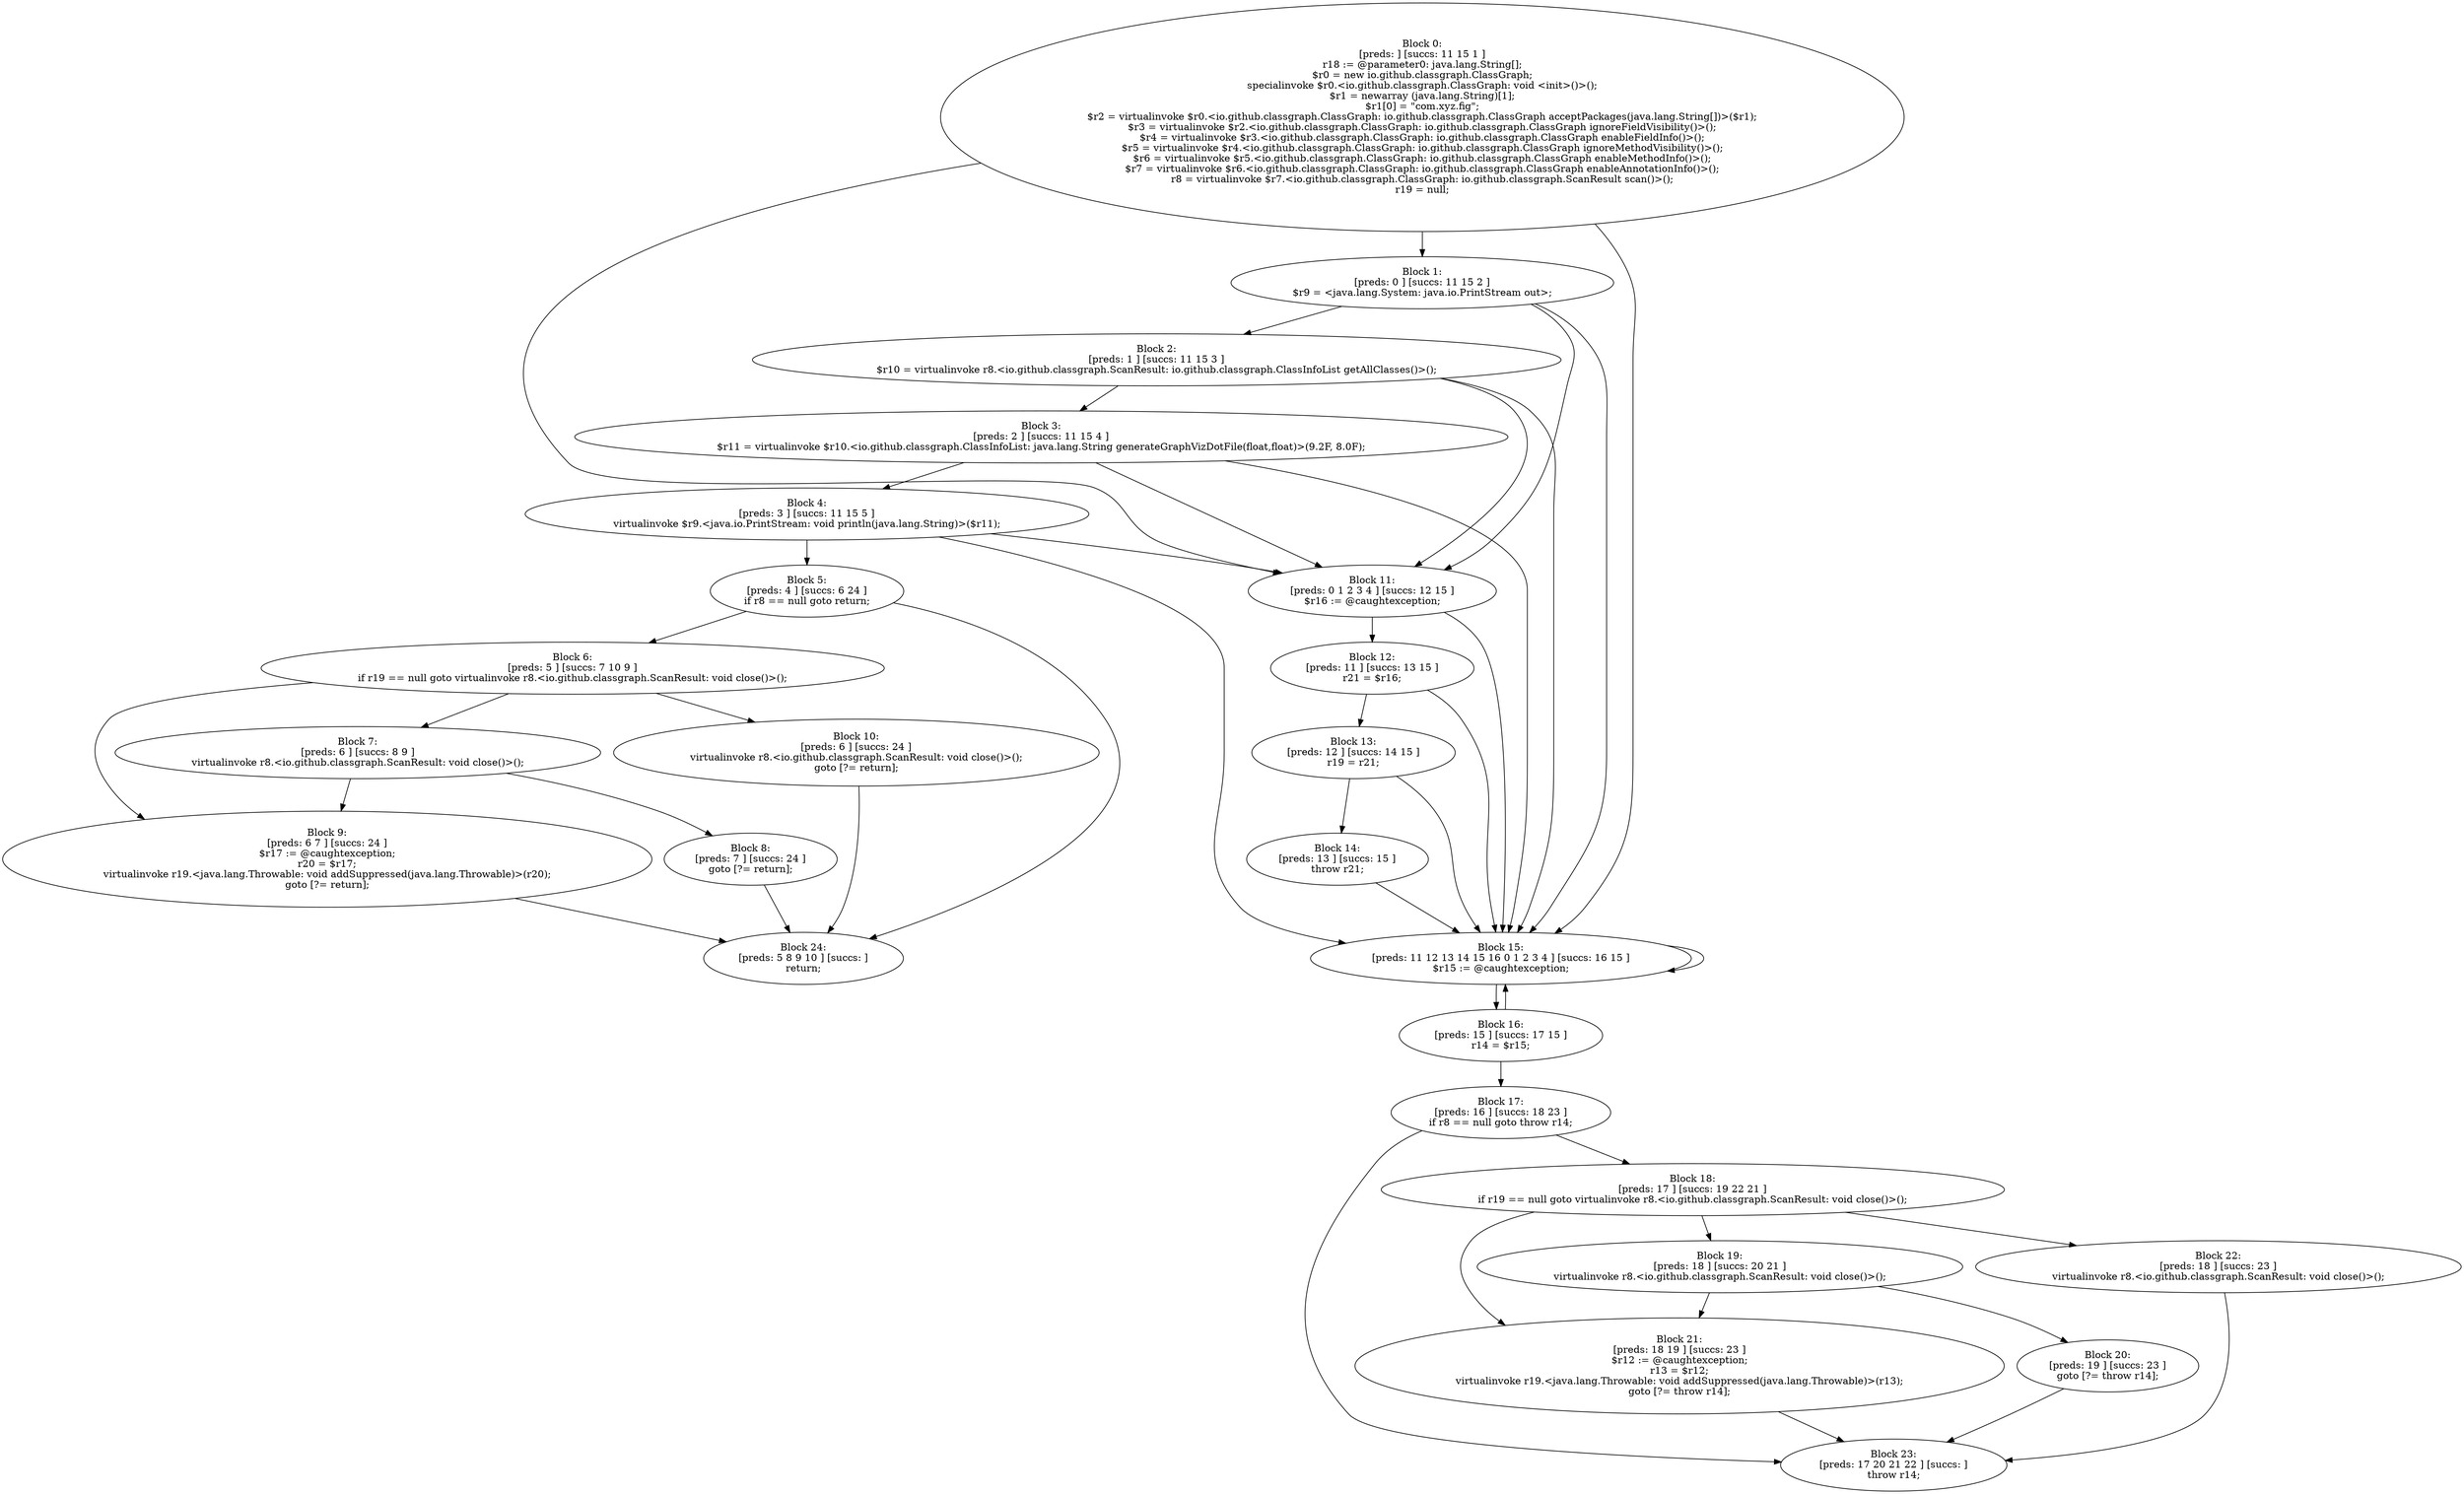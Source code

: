 digraph "unitGraph" {
    "Block 0:
[preds: ] [succs: 11 15 1 ]
r18 := @parameter0: java.lang.String[];
$r0 = new io.github.classgraph.ClassGraph;
specialinvoke $r0.<io.github.classgraph.ClassGraph: void <init>()>();
$r1 = newarray (java.lang.String)[1];
$r1[0] = \"com.xyz.fig\";
$r2 = virtualinvoke $r0.<io.github.classgraph.ClassGraph: io.github.classgraph.ClassGraph acceptPackages(java.lang.String[])>($r1);
$r3 = virtualinvoke $r2.<io.github.classgraph.ClassGraph: io.github.classgraph.ClassGraph ignoreFieldVisibility()>();
$r4 = virtualinvoke $r3.<io.github.classgraph.ClassGraph: io.github.classgraph.ClassGraph enableFieldInfo()>();
$r5 = virtualinvoke $r4.<io.github.classgraph.ClassGraph: io.github.classgraph.ClassGraph ignoreMethodVisibility()>();
$r6 = virtualinvoke $r5.<io.github.classgraph.ClassGraph: io.github.classgraph.ClassGraph enableMethodInfo()>();
$r7 = virtualinvoke $r6.<io.github.classgraph.ClassGraph: io.github.classgraph.ClassGraph enableAnnotationInfo()>();
r8 = virtualinvoke $r7.<io.github.classgraph.ClassGraph: io.github.classgraph.ScanResult scan()>();
r19 = null;
"
    "Block 1:
[preds: 0 ] [succs: 11 15 2 ]
$r9 = <java.lang.System: java.io.PrintStream out>;
"
    "Block 2:
[preds: 1 ] [succs: 11 15 3 ]
$r10 = virtualinvoke r8.<io.github.classgraph.ScanResult: io.github.classgraph.ClassInfoList getAllClasses()>();
"
    "Block 3:
[preds: 2 ] [succs: 11 15 4 ]
$r11 = virtualinvoke $r10.<io.github.classgraph.ClassInfoList: java.lang.String generateGraphVizDotFile(float,float)>(9.2F, 8.0F);
"
    "Block 4:
[preds: 3 ] [succs: 11 15 5 ]
virtualinvoke $r9.<java.io.PrintStream: void println(java.lang.String)>($r11);
"
    "Block 5:
[preds: 4 ] [succs: 6 24 ]
if r8 == null goto return;
"
    "Block 6:
[preds: 5 ] [succs: 7 10 9 ]
if r19 == null goto virtualinvoke r8.<io.github.classgraph.ScanResult: void close()>();
"
    "Block 7:
[preds: 6 ] [succs: 8 9 ]
virtualinvoke r8.<io.github.classgraph.ScanResult: void close()>();
"
    "Block 8:
[preds: 7 ] [succs: 24 ]
goto [?= return];
"
    "Block 9:
[preds: 6 7 ] [succs: 24 ]
$r17 := @caughtexception;
r20 = $r17;
virtualinvoke r19.<java.lang.Throwable: void addSuppressed(java.lang.Throwable)>(r20);
goto [?= return];
"
    "Block 10:
[preds: 6 ] [succs: 24 ]
virtualinvoke r8.<io.github.classgraph.ScanResult: void close()>();
goto [?= return];
"
    "Block 11:
[preds: 0 1 2 3 4 ] [succs: 12 15 ]
$r16 := @caughtexception;
"
    "Block 12:
[preds: 11 ] [succs: 13 15 ]
r21 = $r16;
"
    "Block 13:
[preds: 12 ] [succs: 14 15 ]
r19 = r21;
"
    "Block 14:
[preds: 13 ] [succs: 15 ]
throw r21;
"
    "Block 15:
[preds: 11 12 13 14 15 16 0 1 2 3 4 ] [succs: 16 15 ]
$r15 := @caughtexception;
"
    "Block 16:
[preds: 15 ] [succs: 17 15 ]
r14 = $r15;
"
    "Block 17:
[preds: 16 ] [succs: 18 23 ]
if r8 == null goto throw r14;
"
    "Block 18:
[preds: 17 ] [succs: 19 22 21 ]
if r19 == null goto virtualinvoke r8.<io.github.classgraph.ScanResult: void close()>();
"
    "Block 19:
[preds: 18 ] [succs: 20 21 ]
virtualinvoke r8.<io.github.classgraph.ScanResult: void close()>();
"
    "Block 20:
[preds: 19 ] [succs: 23 ]
goto [?= throw r14];
"
    "Block 21:
[preds: 18 19 ] [succs: 23 ]
$r12 := @caughtexception;
r13 = $r12;
virtualinvoke r19.<java.lang.Throwable: void addSuppressed(java.lang.Throwable)>(r13);
goto [?= throw r14];
"
    "Block 22:
[preds: 18 ] [succs: 23 ]
virtualinvoke r8.<io.github.classgraph.ScanResult: void close()>();
"
    "Block 23:
[preds: 17 20 21 22 ] [succs: ]
throw r14;
"
    "Block 24:
[preds: 5 8 9 10 ] [succs: ]
return;
"
    "Block 0:
[preds: ] [succs: 11 15 1 ]
r18 := @parameter0: java.lang.String[];
$r0 = new io.github.classgraph.ClassGraph;
specialinvoke $r0.<io.github.classgraph.ClassGraph: void <init>()>();
$r1 = newarray (java.lang.String)[1];
$r1[0] = \"com.xyz.fig\";
$r2 = virtualinvoke $r0.<io.github.classgraph.ClassGraph: io.github.classgraph.ClassGraph acceptPackages(java.lang.String[])>($r1);
$r3 = virtualinvoke $r2.<io.github.classgraph.ClassGraph: io.github.classgraph.ClassGraph ignoreFieldVisibility()>();
$r4 = virtualinvoke $r3.<io.github.classgraph.ClassGraph: io.github.classgraph.ClassGraph enableFieldInfo()>();
$r5 = virtualinvoke $r4.<io.github.classgraph.ClassGraph: io.github.classgraph.ClassGraph ignoreMethodVisibility()>();
$r6 = virtualinvoke $r5.<io.github.classgraph.ClassGraph: io.github.classgraph.ClassGraph enableMethodInfo()>();
$r7 = virtualinvoke $r6.<io.github.classgraph.ClassGraph: io.github.classgraph.ClassGraph enableAnnotationInfo()>();
r8 = virtualinvoke $r7.<io.github.classgraph.ClassGraph: io.github.classgraph.ScanResult scan()>();
r19 = null;
"->"Block 11:
[preds: 0 1 2 3 4 ] [succs: 12 15 ]
$r16 := @caughtexception;
";
    "Block 0:
[preds: ] [succs: 11 15 1 ]
r18 := @parameter0: java.lang.String[];
$r0 = new io.github.classgraph.ClassGraph;
specialinvoke $r0.<io.github.classgraph.ClassGraph: void <init>()>();
$r1 = newarray (java.lang.String)[1];
$r1[0] = \"com.xyz.fig\";
$r2 = virtualinvoke $r0.<io.github.classgraph.ClassGraph: io.github.classgraph.ClassGraph acceptPackages(java.lang.String[])>($r1);
$r3 = virtualinvoke $r2.<io.github.classgraph.ClassGraph: io.github.classgraph.ClassGraph ignoreFieldVisibility()>();
$r4 = virtualinvoke $r3.<io.github.classgraph.ClassGraph: io.github.classgraph.ClassGraph enableFieldInfo()>();
$r5 = virtualinvoke $r4.<io.github.classgraph.ClassGraph: io.github.classgraph.ClassGraph ignoreMethodVisibility()>();
$r6 = virtualinvoke $r5.<io.github.classgraph.ClassGraph: io.github.classgraph.ClassGraph enableMethodInfo()>();
$r7 = virtualinvoke $r6.<io.github.classgraph.ClassGraph: io.github.classgraph.ClassGraph enableAnnotationInfo()>();
r8 = virtualinvoke $r7.<io.github.classgraph.ClassGraph: io.github.classgraph.ScanResult scan()>();
r19 = null;
"->"Block 15:
[preds: 11 12 13 14 15 16 0 1 2 3 4 ] [succs: 16 15 ]
$r15 := @caughtexception;
";
    "Block 0:
[preds: ] [succs: 11 15 1 ]
r18 := @parameter0: java.lang.String[];
$r0 = new io.github.classgraph.ClassGraph;
specialinvoke $r0.<io.github.classgraph.ClassGraph: void <init>()>();
$r1 = newarray (java.lang.String)[1];
$r1[0] = \"com.xyz.fig\";
$r2 = virtualinvoke $r0.<io.github.classgraph.ClassGraph: io.github.classgraph.ClassGraph acceptPackages(java.lang.String[])>($r1);
$r3 = virtualinvoke $r2.<io.github.classgraph.ClassGraph: io.github.classgraph.ClassGraph ignoreFieldVisibility()>();
$r4 = virtualinvoke $r3.<io.github.classgraph.ClassGraph: io.github.classgraph.ClassGraph enableFieldInfo()>();
$r5 = virtualinvoke $r4.<io.github.classgraph.ClassGraph: io.github.classgraph.ClassGraph ignoreMethodVisibility()>();
$r6 = virtualinvoke $r5.<io.github.classgraph.ClassGraph: io.github.classgraph.ClassGraph enableMethodInfo()>();
$r7 = virtualinvoke $r6.<io.github.classgraph.ClassGraph: io.github.classgraph.ClassGraph enableAnnotationInfo()>();
r8 = virtualinvoke $r7.<io.github.classgraph.ClassGraph: io.github.classgraph.ScanResult scan()>();
r19 = null;
"->"Block 1:
[preds: 0 ] [succs: 11 15 2 ]
$r9 = <java.lang.System: java.io.PrintStream out>;
";
    "Block 1:
[preds: 0 ] [succs: 11 15 2 ]
$r9 = <java.lang.System: java.io.PrintStream out>;
"->"Block 11:
[preds: 0 1 2 3 4 ] [succs: 12 15 ]
$r16 := @caughtexception;
";
    "Block 1:
[preds: 0 ] [succs: 11 15 2 ]
$r9 = <java.lang.System: java.io.PrintStream out>;
"->"Block 15:
[preds: 11 12 13 14 15 16 0 1 2 3 4 ] [succs: 16 15 ]
$r15 := @caughtexception;
";
    "Block 1:
[preds: 0 ] [succs: 11 15 2 ]
$r9 = <java.lang.System: java.io.PrintStream out>;
"->"Block 2:
[preds: 1 ] [succs: 11 15 3 ]
$r10 = virtualinvoke r8.<io.github.classgraph.ScanResult: io.github.classgraph.ClassInfoList getAllClasses()>();
";
    "Block 2:
[preds: 1 ] [succs: 11 15 3 ]
$r10 = virtualinvoke r8.<io.github.classgraph.ScanResult: io.github.classgraph.ClassInfoList getAllClasses()>();
"->"Block 11:
[preds: 0 1 2 3 4 ] [succs: 12 15 ]
$r16 := @caughtexception;
";
    "Block 2:
[preds: 1 ] [succs: 11 15 3 ]
$r10 = virtualinvoke r8.<io.github.classgraph.ScanResult: io.github.classgraph.ClassInfoList getAllClasses()>();
"->"Block 15:
[preds: 11 12 13 14 15 16 0 1 2 3 4 ] [succs: 16 15 ]
$r15 := @caughtexception;
";
    "Block 2:
[preds: 1 ] [succs: 11 15 3 ]
$r10 = virtualinvoke r8.<io.github.classgraph.ScanResult: io.github.classgraph.ClassInfoList getAllClasses()>();
"->"Block 3:
[preds: 2 ] [succs: 11 15 4 ]
$r11 = virtualinvoke $r10.<io.github.classgraph.ClassInfoList: java.lang.String generateGraphVizDotFile(float,float)>(9.2F, 8.0F);
";
    "Block 3:
[preds: 2 ] [succs: 11 15 4 ]
$r11 = virtualinvoke $r10.<io.github.classgraph.ClassInfoList: java.lang.String generateGraphVizDotFile(float,float)>(9.2F, 8.0F);
"->"Block 11:
[preds: 0 1 2 3 4 ] [succs: 12 15 ]
$r16 := @caughtexception;
";
    "Block 3:
[preds: 2 ] [succs: 11 15 4 ]
$r11 = virtualinvoke $r10.<io.github.classgraph.ClassInfoList: java.lang.String generateGraphVizDotFile(float,float)>(9.2F, 8.0F);
"->"Block 15:
[preds: 11 12 13 14 15 16 0 1 2 3 4 ] [succs: 16 15 ]
$r15 := @caughtexception;
";
    "Block 3:
[preds: 2 ] [succs: 11 15 4 ]
$r11 = virtualinvoke $r10.<io.github.classgraph.ClassInfoList: java.lang.String generateGraphVizDotFile(float,float)>(9.2F, 8.0F);
"->"Block 4:
[preds: 3 ] [succs: 11 15 5 ]
virtualinvoke $r9.<java.io.PrintStream: void println(java.lang.String)>($r11);
";
    "Block 4:
[preds: 3 ] [succs: 11 15 5 ]
virtualinvoke $r9.<java.io.PrintStream: void println(java.lang.String)>($r11);
"->"Block 11:
[preds: 0 1 2 3 4 ] [succs: 12 15 ]
$r16 := @caughtexception;
";
    "Block 4:
[preds: 3 ] [succs: 11 15 5 ]
virtualinvoke $r9.<java.io.PrintStream: void println(java.lang.String)>($r11);
"->"Block 15:
[preds: 11 12 13 14 15 16 0 1 2 3 4 ] [succs: 16 15 ]
$r15 := @caughtexception;
";
    "Block 4:
[preds: 3 ] [succs: 11 15 5 ]
virtualinvoke $r9.<java.io.PrintStream: void println(java.lang.String)>($r11);
"->"Block 5:
[preds: 4 ] [succs: 6 24 ]
if r8 == null goto return;
";
    "Block 5:
[preds: 4 ] [succs: 6 24 ]
if r8 == null goto return;
"->"Block 6:
[preds: 5 ] [succs: 7 10 9 ]
if r19 == null goto virtualinvoke r8.<io.github.classgraph.ScanResult: void close()>();
";
    "Block 5:
[preds: 4 ] [succs: 6 24 ]
if r8 == null goto return;
"->"Block 24:
[preds: 5 8 9 10 ] [succs: ]
return;
";
    "Block 6:
[preds: 5 ] [succs: 7 10 9 ]
if r19 == null goto virtualinvoke r8.<io.github.classgraph.ScanResult: void close()>();
"->"Block 7:
[preds: 6 ] [succs: 8 9 ]
virtualinvoke r8.<io.github.classgraph.ScanResult: void close()>();
";
    "Block 6:
[preds: 5 ] [succs: 7 10 9 ]
if r19 == null goto virtualinvoke r8.<io.github.classgraph.ScanResult: void close()>();
"->"Block 10:
[preds: 6 ] [succs: 24 ]
virtualinvoke r8.<io.github.classgraph.ScanResult: void close()>();
goto [?= return];
";
    "Block 6:
[preds: 5 ] [succs: 7 10 9 ]
if r19 == null goto virtualinvoke r8.<io.github.classgraph.ScanResult: void close()>();
"->"Block 9:
[preds: 6 7 ] [succs: 24 ]
$r17 := @caughtexception;
r20 = $r17;
virtualinvoke r19.<java.lang.Throwable: void addSuppressed(java.lang.Throwable)>(r20);
goto [?= return];
";
    "Block 7:
[preds: 6 ] [succs: 8 9 ]
virtualinvoke r8.<io.github.classgraph.ScanResult: void close()>();
"->"Block 8:
[preds: 7 ] [succs: 24 ]
goto [?= return];
";
    "Block 7:
[preds: 6 ] [succs: 8 9 ]
virtualinvoke r8.<io.github.classgraph.ScanResult: void close()>();
"->"Block 9:
[preds: 6 7 ] [succs: 24 ]
$r17 := @caughtexception;
r20 = $r17;
virtualinvoke r19.<java.lang.Throwable: void addSuppressed(java.lang.Throwable)>(r20);
goto [?= return];
";
    "Block 8:
[preds: 7 ] [succs: 24 ]
goto [?= return];
"->"Block 24:
[preds: 5 8 9 10 ] [succs: ]
return;
";
    "Block 9:
[preds: 6 7 ] [succs: 24 ]
$r17 := @caughtexception;
r20 = $r17;
virtualinvoke r19.<java.lang.Throwable: void addSuppressed(java.lang.Throwable)>(r20);
goto [?= return];
"->"Block 24:
[preds: 5 8 9 10 ] [succs: ]
return;
";
    "Block 10:
[preds: 6 ] [succs: 24 ]
virtualinvoke r8.<io.github.classgraph.ScanResult: void close()>();
goto [?= return];
"->"Block 24:
[preds: 5 8 9 10 ] [succs: ]
return;
";
    "Block 11:
[preds: 0 1 2 3 4 ] [succs: 12 15 ]
$r16 := @caughtexception;
"->"Block 12:
[preds: 11 ] [succs: 13 15 ]
r21 = $r16;
";
    "Block 11:
[preds: 0 1 2 3 4 ] [succs: 12 15 ]
$r16 := @caughtexception;
"->"Block 15:
[preds: 11 12 13 14 15 16 0 1 2 3 4 ] [succs: 16 15 ]
$r15 := @caughtexception;
";
    "Block 12:
[preds: 11 ] [succs: 13 15 ]
r21 = $r16;
"->"Block 13:
[preds: 12 ] [succs: 14 15 ]
r19 = r21;
";
    "Block 12:
[preds: 11 ] [succs: 13 15 ]
r21 = $r16;
"->"Block 15:
[preds: 11 12 13 14 15 16 0 1 2 3 4 ] [succs: 16 15 ]
$r15 := @caughtexception;
";
    "Block 13:
[preds: 12 ] [succs: 14 15 ]
r19 = r21;
"->"Block 14:
[preds: 13 ] [succs: 15 ]
throw r21;
";
    "Block 13:
[preds: 12 ] [succs: 14 15 ]
r19 = r21;
"->"Block 15:
[preds: 11 12 13 14 15 16 0 1 2 3 4 ] [succs: 16 15 ]
$r15 := @caughtexception;
";
    "Block 14:
[preds: 13 ] [succs: 15 ]
throw r21;
"->"Block 15:
[preds: 11 12 13 14 15 16 0 1 2 3 4 ] [succs: 16 15 ]
$r15 := @caughtexception;
";
    "Block 15:
[preds: 11 12 13 14 15 16 0 1 2 3 4 ] [succs: 16 15 ]
$r15 := @caughtexception;
"->"Block 16:
[preds: 15 ] [succs: 17 15 ]
r14 = $r15;
";
    "Block 15:
[preds: 11 12 13 14 15 16 0 1 2 3 4 ] [succs: 16 15 ]
$r15 := @caughtexception;
"->"Block 15:
[preds: 11 12 13 14 15 16 0 1 2 3 4 ] [succs: 16 15 ]
$r15 := @caughtexception;
";
    "Block 16:
[preds: 15 ] [succs: 17 15 ]
r14 = $r15;
"->"Block 17:
[preds: 16 ] [succs: 18 23 ]
if r8 == null goto throw r14;
";
    "Block 16:
[preds: 15 ] [succs: 17 15 ]
r14 = $r15;
"->"Block 15:
[preds: 11 12 13 14 15 16 0 1 2 3 4 ] [succs: 16 15 ]
$r15 := @caughtexception;
";
    "Block 17:
[preds: 16 ] [succs: 18 23 ]
if r8 == null goto throw r14;
"->"Block 18:
[preds: 17 ] [succs: 19 22 21 ]
if r19 == null goto virtualinvoke r8.<io.github.classgraph.ScanResult: void close()>();
";
    "Block 17:
[preds: 16 ] [succs: 18 23 ]
if r8 == null goto throw r14;
"->"Block 23:
[preds: 17 20 21 22 ] [succs: ]
throw r14;
";
    "Block 18:
[preds: 17 ] [succs: 19 22 21 ]
if r19 == null goto virtualinvoke r8.<io.github.classgraph.ScanResult: void close()>();
"->"Block 19:
[preds: 18 ] [succs: 20 21 ]
virtualinvoke r8.<io.github.classgraph.ScanResult: void close()>();
";
    "Block 18:
[preds: 17 ] [succs: 19 22 21 ]
if r19 == null goto virtualinvoke r8.<io.github.classgraph.ScanResult: void close()>();
"->"Block 22:
[preds: 18 ] [succs: 23 ]
virtualinvoke r8.<io.github.classgraph.ScanResult: void close()>();
";
    "Block 18:
[preds: 17 ] [succs: 19 22 21 ]
if r19 == null goto virtualinvoke r8.<io.github.classgraph.ScanResult: void close()>();
"->"Block 21:
[preds: 18 19 ] [succs: 23 ]
$r12 := @caughtexception;
r13 = $r12;
virtualinvoke r19.<java.lang.Throwable: void addSuppressed(java.lang.Throwable)>(r13);
goto [?= throw r14];
";
    "Block 19:
[preds: 18 ] [succs: 20 21 ]
virtualinvoke r8.<io.github.classgraph.ScanResult: void close()>();
"->"Block 20:
[preds: 19 ] [succs: 23 ]
goto [?= throw r14];
";
    "Block 19:
[preds: 18 ] [succs: 20 21 ]
virtualinvoke r8.<io.github.classgraph.ScanResult: void close()>();
"->"Block 21:
[preds: 18 19 ] [succs: 23 ]
$r12 := @caughtexception;
r13 = $r12;
virtualinvoke r19.<java.lang.Throwable: void addSuppressed(java.lang.Throwable)>(r13);
goto [?= throw r14];
";
    "Block 20:
[preds: 19 ] [succs: 23 ]
goto [?= throw r14];
"->"Block 23:
[preds: 17 20 21 22 ] [succs: ]
throw r14;
";
    "Block 21:
[preds: 18 19 ] [succs: 23 ]
$r12 := @caughtexception;
r13 = $r12;
virtualinvoke r19.<java.lang.Throwable: void addSuppressed(java.lang.Throwable)>(r13);
goto [?= throw r14];
"->"Block 23:
[preds: 17 20 21 22 ] [succs: ]
throw r14;
";
    "Block 22:
[preds: 18 ] [succs: 23 ]
virtualinvoke r8.<io.github.classgraph.ScanResult: void close()>();
"->"Block 23:
[preds: 17 20 21 22 ] [succs: ]
throw r14;
";
}
